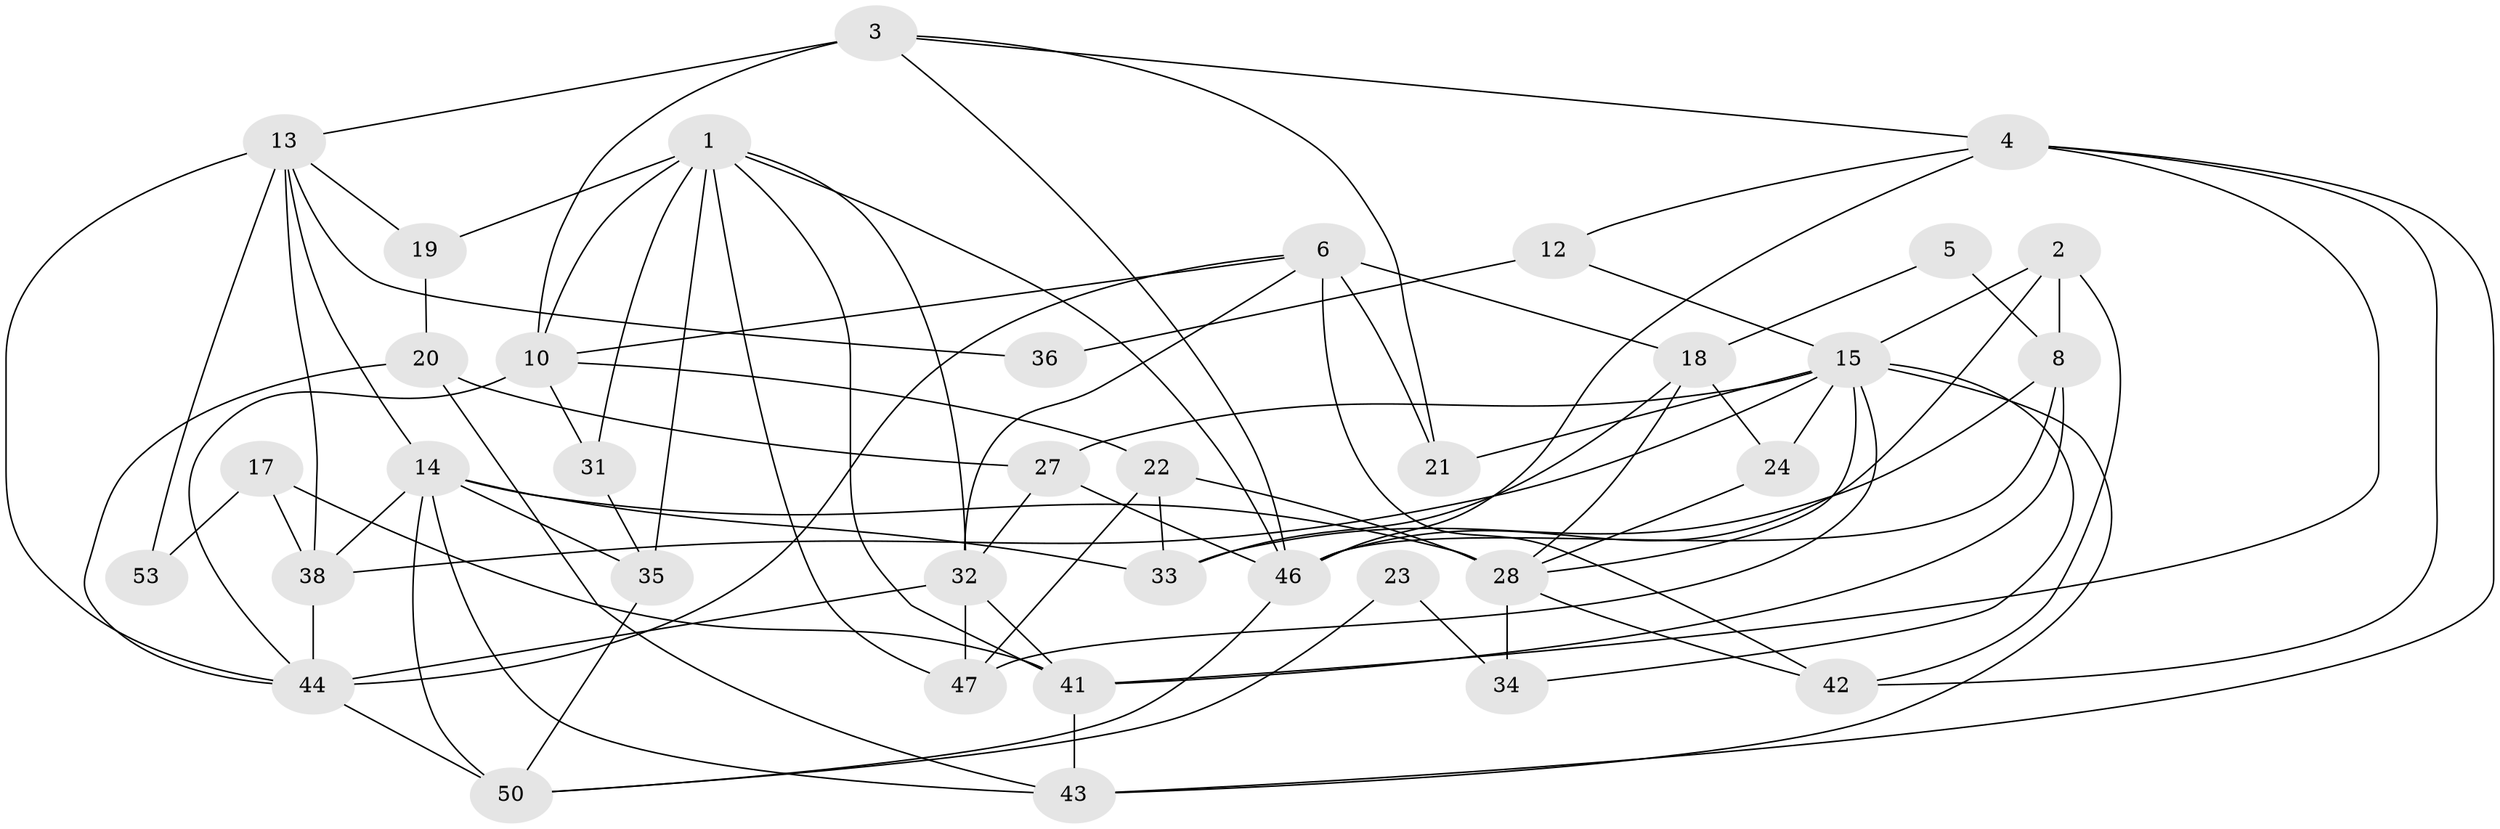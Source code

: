 // Generated by graph-tools (version 1.1) at 2025/52/02/27/25 19:52:05]
// undirected, 37 vertices, 87 edges
graph export_dot {
graph [start="1"]
  node [color=gray90,style=filled];
  1 [super="+39"];
  2;
  3 [super="+26"];
  4 [super="+7"];
  5;
  6 [super="+30"];
  8 [super="+9"];
  10 [super="+11"];
  12;
  13 [super="+16"];
  14 [super="+40"];
  15 [super="+25"];
  17;
  18;
  19;
  20 [super="+54"];
  21;
  22;
  23;
  24;
  27;
  28 [super="+29"];
  31;
  32;
  33;
  34;
  35 [super="+37"];
  36;
  38;
  41 [super="+48"];
  42;
  43 [super="+51"];
  44 [super="+45"];
  46 [super="+49"];
  47;
  50 [super="+52"];
  53;
  1 -- 19;
  1 -- 10;
  1 -- 32;
  1 -- 35;
  1 -- 47;
  1 -- 46;
  1 -- 31;
  1 -- 41;
  2 -- 8;
  2 -- 42;
  2 -- 15;
  2 -- 46;
  3 -- 46;
  3 -- 10 [weight=2];
  3 -- 21;
  3 -- 4;
  3 -- 13;
  4 -- 46;
  4 -- 42;
  4 -- 12;
  4 -- 43;
  4 -- 41;
  5 -- 18;
  5 -- 8 [weight=2];
  6 -- 10;
  6 -- 32;
  6 -- 18;
  6 -- 21;
  6 -- 42;
  6 -- 44 [weight=2];
  8 -- 33;
  8 -- 41;
  8 -- 46;
  10 -- 31;
  10 -- 22;
  10 -- 44;
  12 -- 36;
  12 -- 15;
  13 -- 36;
  13 -- 53;
  13 -- 19;
  13 -- 38;
  13 -- 44;
  13 -- 14;
  14 -- 33;
  14 -- 50;
  14 -- 43;
  14 -- 35;
  14 -- 38;
  14 -- 28;
  15 -- 27;
  15 -- 34;
  15 -- 38;
  15 -- 43;
  15 -- 47;
  15 -- 21;
  15 -- 24;
  15 -- 28;
  17 -- 38;
  17 -- 53;
  17 -- 41;
  18 -- 33;
  18 -- 24;
  18 -- 28;
  19 -- 20;
  20 -- 44;
  20 -- 27;
  20 -- 43;
  22 -- 47;
  22 -- 33;
  22 -- 28;
  23 -- 34;
  23 -- 50;
  24 -- 28;
  27 -- 32;
  27 -- 46;
  28 -- 42;
  28 -- 34;
  31 -- 35;
  32 -- 41;
  32 -- 47;
  32 -- 44;
  35 -- 50;
  38 -- 44;
  41 -- 43;
  44 -- 50;
  46 -- 50;
}

